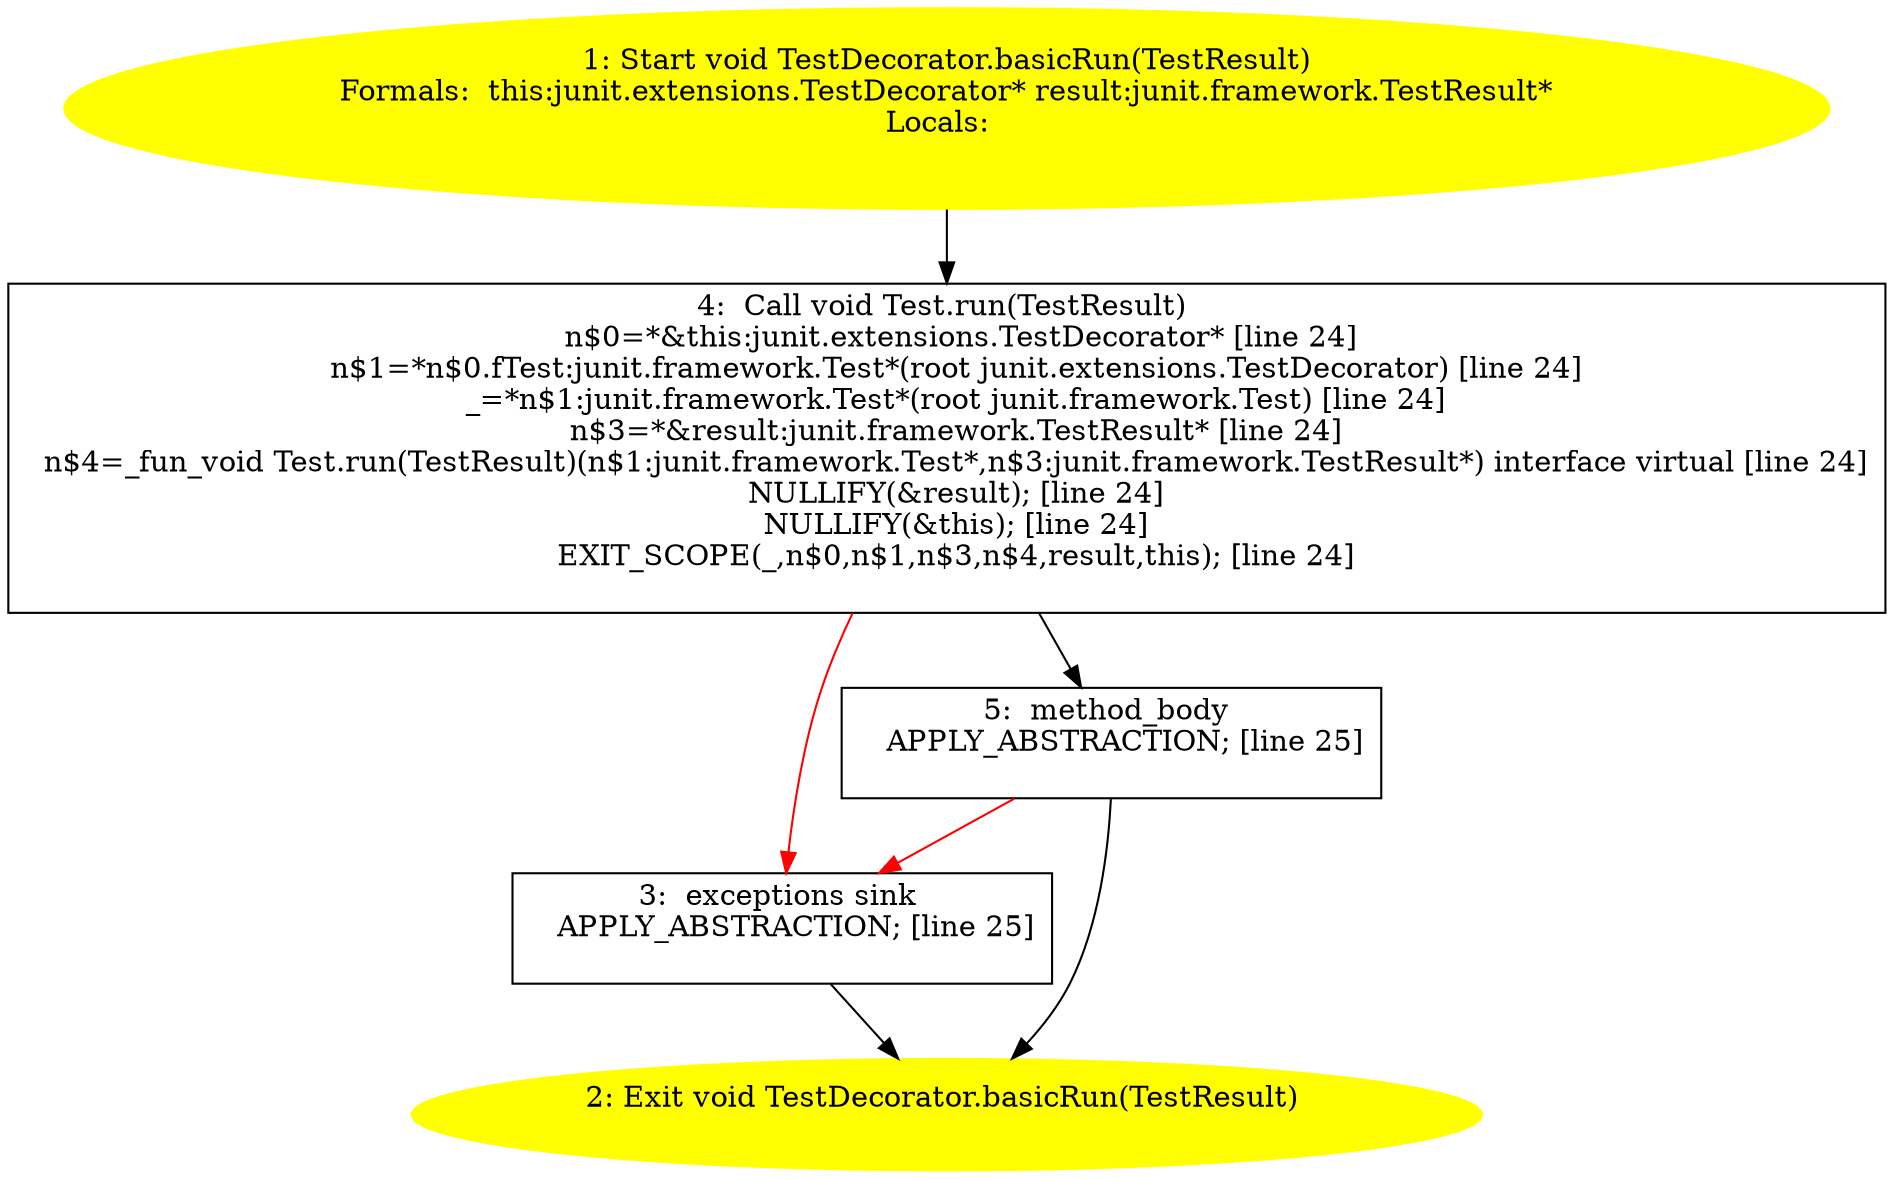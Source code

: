 /* @generated */
digraph cfg {
"junit.extensions.TestDecorator.basicRun(junit.framework.TestResult):void.9d3673d16d2e0b09952374dbc9e43442_1" [label="1: Start void TestDecorator.basicRun(TestResult)\nFormals:  this:junit.extensions.TestDecorator* result:junit.framework.TestResult*\nLocals:  \n  " color=yellow style=filled]
	

	 "junit.extensions.TestDecorator.basicRun(junit.framework.TestResult):void.9d3673d16d2e0b09952374dbc9e43442_1" -> "junit.extensions.TestDecorator.basicRun(junit.framework.TestResult):void.9d3673d16d2e0b09952374dbc9e43442_4" ;
"junit.extensions.TestDecorator.basicRun(junit.framework.TestResult):void.9d3673d16d2e0b09952374dbc9e43442_2" [label="2: Exit void TestDecorator.basicRun(TestResult) \n  " color=yellow style=filled]
	

"junit.extensions.TestDecorator.basicRun(junit.framework.TestResult):void.9d3673d16d2e0b09952374dbc9e43442_3" [label="3:  exceptions sink \n   APPLY_ABSTRACTION; [line 25]\n " shape="box"]
	

	 "junit.extensions.TestDecorator.basicRun(junit.framework.TestResult):void.9d3673d16d2e0b09952374dbc9e43442_3" -> "junit.extensions.TestDecorator.basicRun(junit.framework.TestResult):void.9d3673d16d2e0b09952374dbc9e43442_2" ;
"junit.extensions.TestDecorator.basicRun(junit.framework.TestResult):void.9d3673d16d2e0b09952374dbc9e43442_4" [label="4:  Call void Test.run(TestResult) \n   n$0=*&this:junit.extensions.TestDecorator* [line 24]\n  n$1=*n$0.fTest:junit.framework.Test*(root junit.extensions.TestDecorator) [line 24]\n  _=*n$1:junit.framework.Test*(root junit.framework.Test) [line 24]\n  n$3=*&result:junit.framework.TestResult* [line 24]\n  n$4=_fun_void Test.run(TestResult)(n$1:junit.framework.Test*,n$3:junit.framework.TestResult*) interface virtual [line 24]\n  NULLIFY(&result); [line 24]\n  NULLIFY(&this); [line 24]\n  EXIT_SCOPE(_,n$0,n$1,n$3,n$4,result,this); [line 24]\n " shape="box"]
	

	 "junit.extensions.TestDecorator.basicRun(junit.framework.TestResult):void.9d3673d16d2e0b09952374dbc9e43442_4" -> "junit.extensions.TestDecorator.basicRun(junit.framework.TestResult):void.9d3673d16d2e0b09952374dbc9e43442_5" ;
	 "junit.extensions.TestDecorator.basicRun(junit.framework.TestResult):void.9d3673d16d2e0b09952374dbc9e43442_4" -> "junit.extensions.TestDecorator.basicRun(junit.framework.TestResult):void.9d3673d16d2e0b09952374dbc9e43442_3" [color="red" ];
"junit.extensions.TestDecorator.basicRun(junit.framework.TestResult):void.9d3673d16d2e0b09952374dbc9e43442_5" [label="5:  method_body \n   APPLY_ABSTRACTION; [line 25]\n " shape="box"]
	

	 "junit.extensions.TestDecorator.basicRun(junit.framework.TestResult):void.9d3673d16d2e0b09952374dbc9e43442_5" -> "junit.extensions.TestDecorator.basicRun(junit.framework.TestResult):void.9d3673d16d2e0b09952374dbc9e43442_2" ;
	 "junit.extensions.TestDecorator.basicRun(junit.framework.TestResult):void.9d3673d16d2e0b09952374dbc9e43442_5" -> "junit.extensions.TestDecorator.basicRun(junit.framework.TestResult):void.9d3673d16d2e0b09952374dbc9e43442_3" [color="red" ];
}

